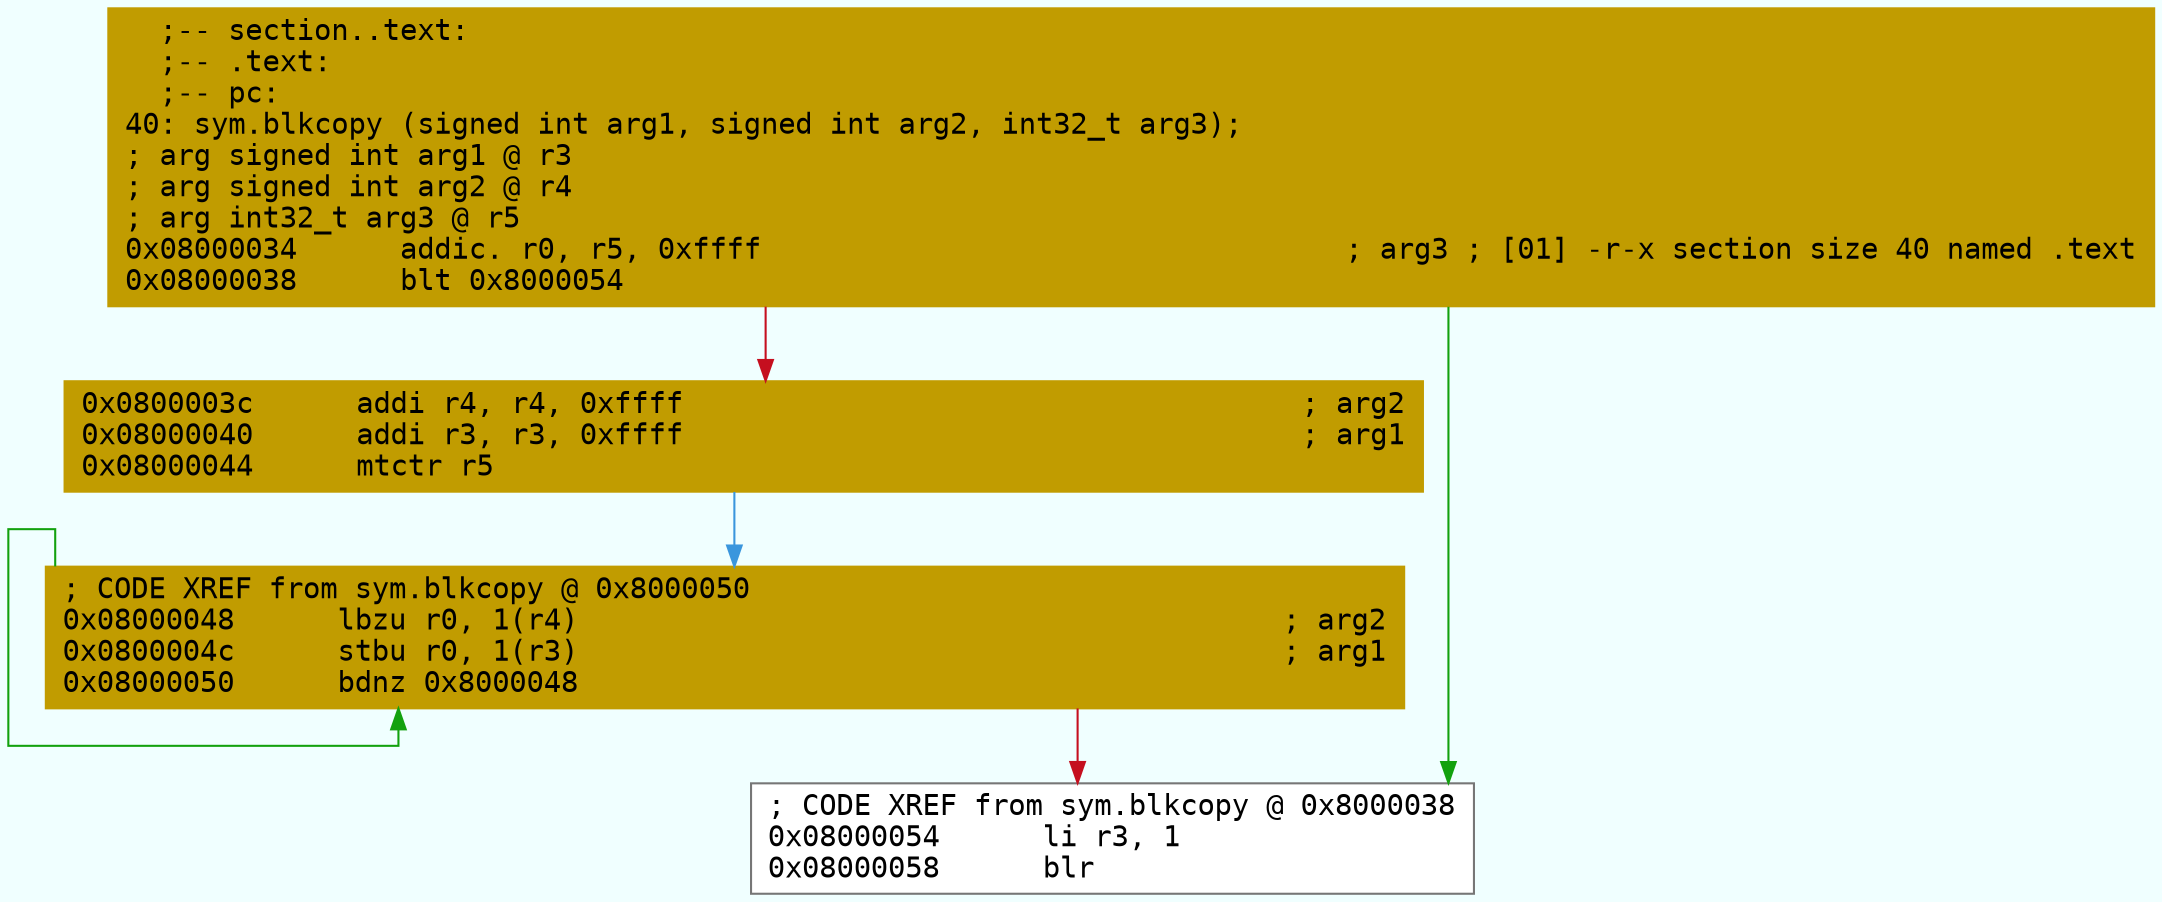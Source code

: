 digraph code {
	graph [bgcolor=azure fontsize=8 fontname="Courier" splines="ortho"];
	node [fillcolor=gray style=filled shape=box];
	edge [arrowhead="normal"];
	"0x08000034" [URL="sym.blkcopy/0x08000034", fillcolor="#c19c00",color="#c19c00", fontname="Courier",label="  ;-- section..text:\l  ;-- .text:\l  ;-- pc:\l40: sym.blkcopy (signed int arg1, signed int arg2, int32_t arg3);\l; arg signed int arg1 @ r3\l; arg signed int arg2 @ r4\l; arg int32_t arg3 @ r5\l0x08000034      addic. r0, r5, 0xffff                                  ; arg3 ; [01] -r-x section size 40 named .text\l0x08000038      blt 0x8000054\l"]
	"0x0800003c" [URL="sym.blkcopy/0x0800003c", fillcolor="#c19c00",color="#c19c00", fontname="Courier",label="0x0800003c      addi r4, r4, 0xffff                                    ; arg2\l0x08000040      addi r3, r3, 0xffff                                    ; arg1\l0x08000044      mtctr r5\l"]
	"0x08000048" [URL="sym.blkcopy/0x08000048", fillcolor="#c19c00",color="#c19c00", fontname="Courier",label="; CODE XREF from sym.blkcopy @ 0x8000050\l0x08000048      lbzu r0, 1(r4)                                         ; arg2\l0x0800004c      stbu r0, 1(r3)                                         ; arg1\l0x08000050      bdnz 0x8000048\l"]
	"0x08000054" [URL="sym.blkcopy/0x08000054", fillcolor="white",color="#767676", fontname="Courier",label="; CODE XREF from sym.blkcopy @ 0x8000038\l0x08000054      li r3, 1\l0x08000058      blr\l"]
        "0x08000034" -> "0x08000054" [color="#13a10e"];
        "0x08000034" -> "0x0800003c" [color="#c50f1f"];
        "0x0800003c" -> "0x08000048" [color="#3a96dd"];
        "0x08000048" -> "0x08000048" [color="#13a10e"];
        "0x08000048" -> "0x08000054" [color="#c50f1f"];
}
